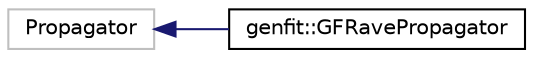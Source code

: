 digraph "Graphical Class Hierarchy"
{
 // LATEX_PDF_SIZE
  edge [fontname="Helvetica",fontsize="10",labelfontname="Helvetica",labelfontsize="10"];
  node [fontname="Helvetica",fontsize="10",shape=record];
  rankdir="LR";
  Node125 [label="Propagator",height=0.2,width=0.4,color="grey75", fillcolor="white", style="filled",tooltip=" "];
  Node125 -> Node0 [dir="back",color="midnightblue",fontsize="10",style="solid",fontname="Helvetica"];
  Node0 [label="genfit::GFRavePropagator",height=0.2,width=0.4,color="black", fillcolor="white", style="filled",URL="$classgenfit_1_1GFRavePropagator.html",tooltip="GFRavePropagator class."];
}
